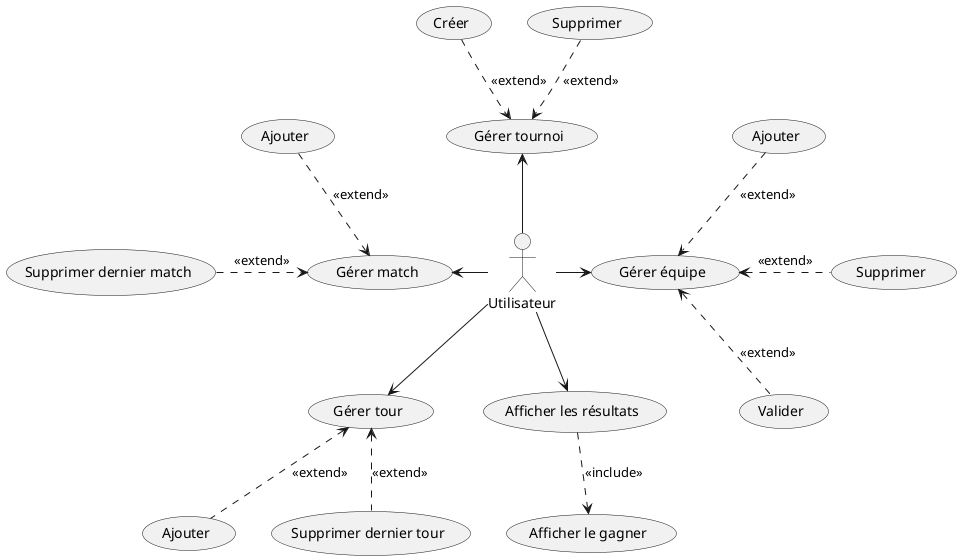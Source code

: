 @startuml uc

actor Utilisateur as user

' Tournoi

(Gérer tournoi) as t
(Créer) as tnew
(Supprimer) as tdel

t <-- user

tnew ..> t : <<extend>>
tdel ..> t : <<extend>>


' Equipe

(Gérer équipe) as e
(Ajouter) as enew
(Supprimer) as edel
(Valider) as eval

user -> e

e <.up. enew : <<extend>>

e <.right. edel : <<extend>>
enew -[hidden]- edel

e <.right. eval : <<extend>>
edel -[hidden]- eval


' Tours

(Gérer tour) as tour
(Ajouter) as tournew
(Supprimer dernier tour) as tourdel

user --> tour

tour <.. tournew : <<extend>>
tour <.. tourdel : <<extend>>

' Match

(Gérer match) as match
(Ajouter) as matchnew
(Supprimer dernier match) as matchdel

match <- user

match <.left. matchnew : <<extend>>
match <.left. matchdel : <<extend>>
matchnew -[hidden]- matchdel

' Résultats

user --> (Afficher les résultats)
(Afficher les résultats) ..> (Afficher le gagner) : <<include>>

@enduml